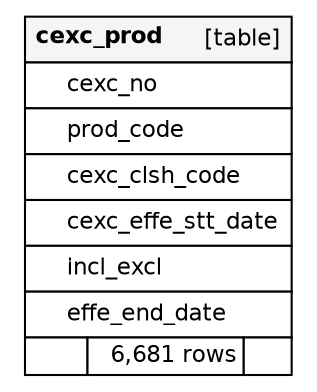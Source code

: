 // dot 2.40 on Mac OS X 10.12.6
// SchemaSpy rev Unknown
digraph "cexc_prod" {
  graph [
    rankdir="RL"
    bgcolor="#ffffff"
    nodesep="0.18"
    ranksep="0.46"
    fontname="Helvetica"
    fontsize="11"
    ration="compress"
  ];
  node [
    fontname="Helvetica"
    fontsize="11"
    shape="plaintext"
  ];
  edge [
    arrowsize="0.8"
  ];
  "cexc_prod" [
   label=<
    <TABLE BORDER="0" CELLBORDER="1" CELLSPACING="0" BGCOLOR="#ffffff">
      <TR><TD COLSPAN="3"  BGCOLOR="#f5f5f5"><TABLE BORDER="0" CELLSPACING="0"><TR><TD ALIGN="LEFT"><B>cexc_prod</B></TD><TD ALIGN="RIGHT">[table]</TD></TR></TABLE></TD></TR>
      <TR><TD PORT="cexc_no" COLSPAN="3" BGCOLOR="#ffffff" ALIGN="LEFT"><TABLE BORDER="0" CELLSPACING="0" ALIGN="LEFT"><TR ALIGN="LEFT"><TD ALIGN="LEFT" FIXEDSIZE="TRUE" WIDTH="15" HEIGHT="16"></TD><TD ALIGN="LEFT" FIXEDSIZE="TRUE" WIDTH="107" HEIGHT="16">cexc_no</TD></TR></TABLE></TD></TR>
      <TR><TD PORT="prod_code" COLSPAN="3" BGCOLOR="#ffffff" ALIGN="LEFT"><TABLE BORDER="0" CELLSPACING="0" ALIGN="LEFT"><TR ALIGN="LEFT"><TD ALIGN="LEFT" FIXEDSIZE="TRUE" WIDTH="15" HEIGHT="16"></TD><TD ALIGN="LEFT" FIXEDSIZE="TRUE" WIDTH="107" HEIGHT="16">prod_code</TD></TR></TABLE></TD></TR>
      <TR><TD PORT="cexc_clsh_code" COLSPAN="3" BGCOLOR="#ffffff" ALIGN="LEFT"><TABLE BORDER="0" CELLSPACING="0" ALIGN="LEFT"><TR ALIGN="LEFT"><TD ALIGN="LEFT" FIXEDSIZE="TRUE" WIDTH="15" HEIGHT="16"></TD><TD ALIGN="LEFT" FIXEDSIZE="TRUE" WIDTH="107" HEIGHT="16">cexc_clsh_code</TD></TR></TABLE></TD></TR>
      <TR><TD PORT="cexc_effe_stt_date" COLSPAN="3" BGCOLOR="#ffffff" ALIGN="LEFT"><TABLE BORDER="0" CELLSPACING="0" ALIGN="LEFT"><TR ALIGN="LEFT"><TD ALIGN="LEFT" FIXEDSIZE="TRUE" WIDTH="15" HEIGHT="16"></TD><TD ALIGN="LEFT" FIXEDSIZE="TRUE" WIDTH="107" HEIGHT="16">cexc_effe_stt_date</TD></TR></TABLE></TD></TR>
      <TR><TD PORT="incl_excl" COLSPAN="3" BGCOLOR="#ffffff" ALIGN="LEFT"><TABLE BORDER="0" CELLSPACING="0" ALIGN="LEFT"><TR ALIGN="LEFT"><TD ALIGN="LEFT" FIXEDSIZE="TRUE" WIDTH="15" HEIGHT="16"></TD><TD ALIGN="LEFT" FIXEDSIZE="TRUE" WIDTH="107" HEIGHT="16">incl_excl</TD></TR></TABLE></TD></TR>
      <TR><TD PORT="effe_end_date" COLSPAN="3" BGCOLOR="#ffffff" ALIGN="LEFT"><TABLE BORDER="0" CELLSPACING="0" ALIGN="LEFT"><TR ALIGN="LEFT"><TD ALIGN="LEFT" FIXEDSIZE="TRUE" WIDTH="15" HEIGHT="16"></TD><TD ALIGN="LEFT" FIXEDSIZE="TRUE" WIDTH="107" HEIGHT="16">effe_end_date</TD></TR></TABLE></TD></TR>
      <TR><TD ALIGN="LEFT" BGCOLOR="#ffffff">  </TD><TD ALIGN="RIGHT" BGCOLOR="#ffffff">6,681 rows</TD><TD ALIGN="RIGHT" BGCOLOR="#ffffff">  </TD></TR>
    </TABLE>>
    URL="tables/cexc_prod.html"
    tooltip="cexc_prod"
  ];
}
